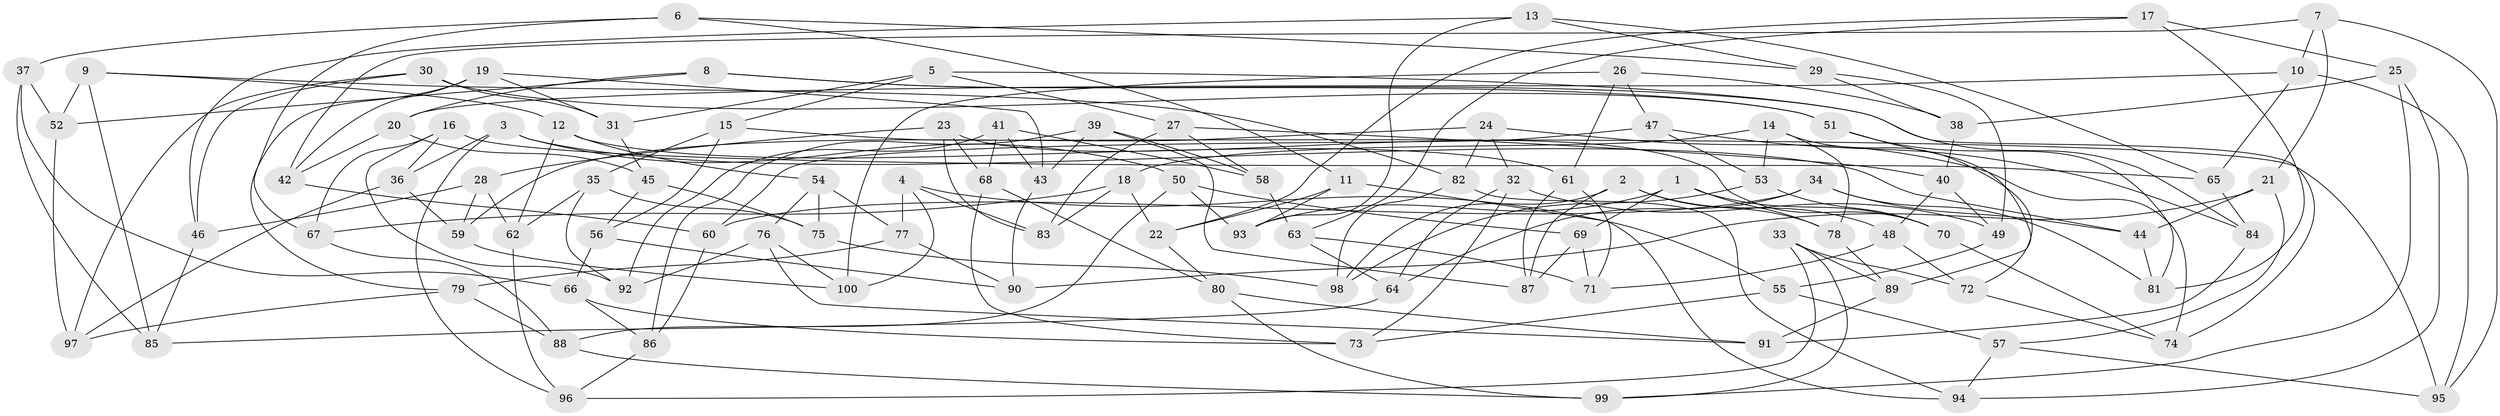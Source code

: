 // Generated by graph-tools (version 1.1) at 2025/16/03/09/25 04:16:38]
// undirected, 100 vertices, 200 edges
graph export_dot {
graph [start="1"]
  node [color=gray90,style=filled];
  1;
  2;
  3;
  4;
  5;
  6;
  7;
  8;
  9;
  10;
  11;
  12;
  13;
  14;
  15;
  16;
  17;
  18;
  19;
  20;
  21;
  22;
  23;
  24;
  25;
  26;
  27;
  28;
  29;
  30;
  31;
  32;
  33;
  34;
  35;
  36;
  37;
  38;
  39;
  40;
  41;
  42;
  43;
  44;
  45;
  46;
  47;
  48;
  49;
  50;
  51;
  52;
  53;
  54;
  55;
  56;
  57;
  58;
  59;
  60;
  61;
  62;
  63;
  64;
  65;
  66;
  67;
  68;
  69;
  70;
  71;
  72;
  73;
  74;
  75;
  76;
  77;
  78;
  79;
  80;
  81;
  82;
  83;
  84;
  85;
  86;
  87;
  88;
  89;
  90;
  91;
  92;
  93;
  94;
  95;
  96;
  97;
  98;
  99;
  100;
  1 -- 78;
  1 -- 93;
  1 -- 70;
  1 -- 69;
  2 -- 98;
  2 -- 87;
  2 -- 48;
  2 -- 78;
  3 -- 96;
  3 -- 36;
  3 -- 44;
  3 -- 50;
  4 -- 55;
  4 -- 77;
  4 -- 83;
  4 -- 100;
  5 -- 84;
  5 -- 15;
  5 -- 31;
  5 -- 27;
  6 -- 67;
  6 -- 11;
  6 -- 29;
  6 -- 37;
  7 -- 21;
  7 -- 95;
  7 -- 10;
  7 -- 42;
  8 -- 52;
  8 -- 74;
  8 -- 20;
  8 -- 51;
  9 -- 85;
  9 -- 82;
  9 -- 52;
  9 -- 12;
  10 -- 95;
  10 -- 65;
  10 -- 20;
  11 -- 93;
  11 -- 22;
  11 -- 94;
  12 -- 54;
  12 -- 62;
  12 -- 61;
  13 -- 65;
  13 -- 29;
  13 -- 46;
  13 -- 93;
  14 -- 53;
  14 -- 78;
  14 -- 18;
  14 -- 72;
  15 -- 56;
  15 -- 35;
  15 -- 95;
  16 -- 67;
  16 -- 65;
  16 -- 36;
  16 -- 92;
  17 -- 25;
  17 -- 22;
  17 -- 63;
  17 -- 81;
  18 -- 22;
  18 -- 83;
  18 -- 67;
  19 -- 79;
  19 -- 43;
  19 -- 31;
  19 -- 42;
  20 -- 45;
  20 -- 42;
  21 -- 57;
  21 -- 44;
  21 -- 90;
  22 -- 80;
  23 -- 70;
  23 -- 28;
  23 -- 68;
  23 -- 83;
  24 -- 82;
  24 -- 32;
  24 -- 74;
  24 -- 59;
  25 -- 99;
  25 -- 38;
  25 -- 94;
  26 -- 61;
  26 -- 47;
  26 -- 38;
  26 -- 100;
  27 -- 40;
  27 -- 58;
  27 -- 83;
  28 -- 59;
  28 -- 46;
  28 -- 62;
  29 -- 49;
  29 -- 38;
  30 -- 51;
  30 -- 46;
  30 -- 97;
  30 -- 31;
  31 -- 45;
  32 -- 73;
  32 -- 64;
  32 -- 49;
  33 -- 89;
  33 -- 72;
  33 -- 96;
  33 -- 99;
  34 -- 64;
  34 -- 81;
  34 -- 60;
  34 -- 44;
  35 -- 62;
  35 -- 92;
  35 -- 75;
  36 -- 97;
  36 -- 59;
  37 -- 85;
  37 -- 52;
  37 -- 66;
  38 -- 40;
  39 -- 86;
  39 -- 58;
  39 -- 87;
  39 -- 43;
  40 -- 49;
  40 -- 48;
  41 -- 68;
  41 -- 58;
  41 -- 92;
  41 -- 43;
  42 -- 60;
  43 -- 90;
  44 -- 81;
  45 -- 75;
  45 -- 56;
  46 -- 85;
  47 -- 84;
  47 -- 60;
  47 -- 53;
  48 -- 72;
  48 -- 71;
  49 -- 55;
  50 -- 93;
  50 -- 69;
  50 -- 88;
  51 -- 89;
  51 -- 81;
  52 -- 97;
  53 -- 70;
  53 -- 98;
  54 -- 75;
  54 -- 76;
  54 -- 77;
  55 -- 73;
  55 -- 57;
  56 -- 90;
  56 -- 66;
  57 -- 95;
  57 -- 94;
  58 -- 63;
  59 -- 100;
  60 -- 86;
  61 -- 87;
  61 -- 71;
  62 -- 96;
  63 -- 64;
  63 -- 71;
  64 -- 85;
  65 -- 84;
  66 -- 73;
  66 -- 86;
  67 -- 88;
  68 -- 80;
  68 -- 73;
  69 -- 71;
  69 -- 87;
  70 -- 74;
  72 -- 74;
  75 -- 98;
  76 -- 100;
  76 -- 91;
  76 -- 92;
  77 -- 79;
  77 -- 90;
  78 -- 89;
  79 -- 97;
  79 -- 88;
  80 -- 99;
  80 -- 91;
  82 -- 98;
  82 -- 94;
  84 -- 91;
  86 -- 96;
  88 -- 99;
  89 -- 91;
}
